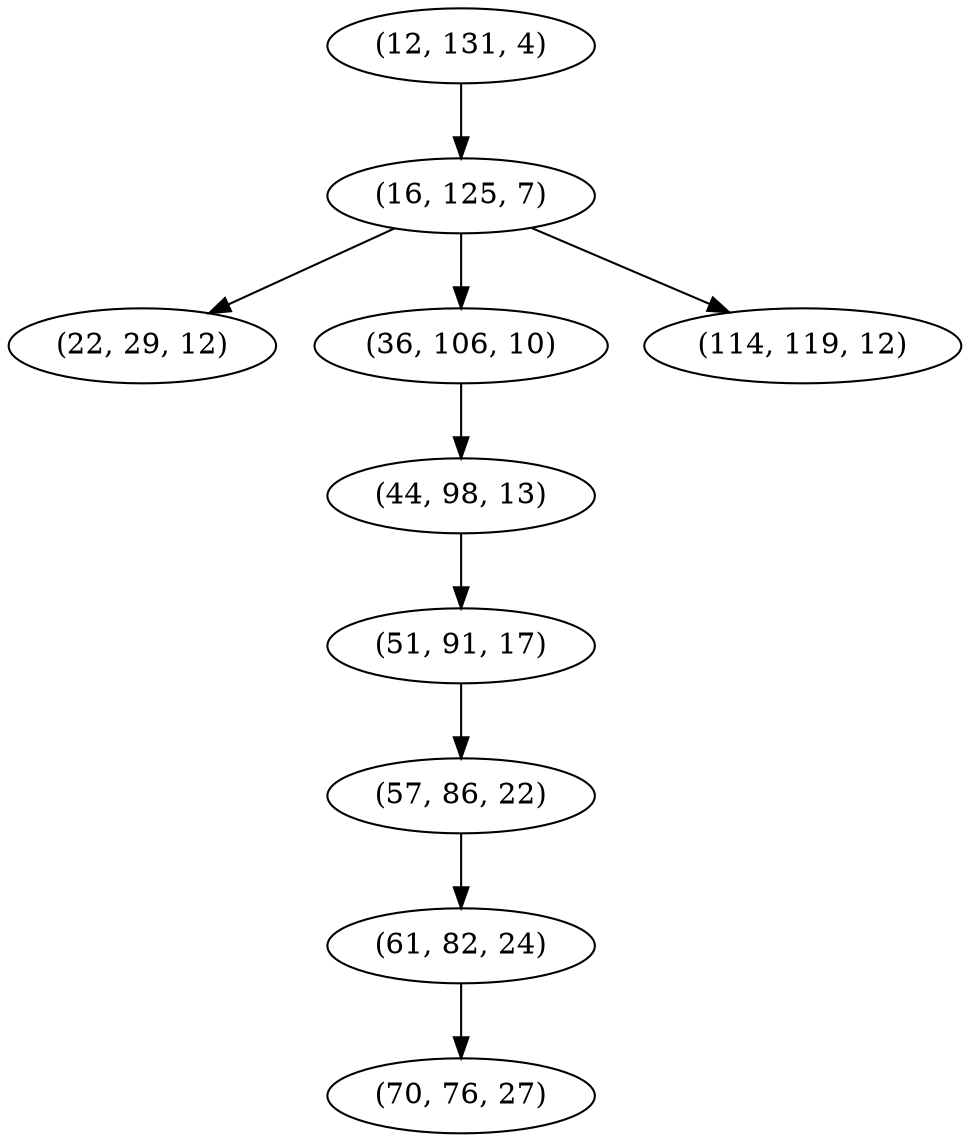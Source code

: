 digraph tree {
    "(12, 131, 4)";
    "(16, 125, 7)";
    "(22, 29, 12)";
    "(36, 106, 10)";
    "(44, 98, 13)";
    "(51, 91, 17)";
    "(57, 86, 22)";
    "(61, 82, 24)";
    "(70, 76, 27)";
    "(114, 119, 12)";
    "(12, 131, 4)" -> "(16, 125, 7)";
    "(16, 125, 7)" -> "(22, 29, 12)";
    "(16, 125, 7)" -> "(36, 106, 10)";
    "(16, 125, 7)" -> "(114, 119, 12)";
    "(36, 106, 10)" -> "(44, 98, 13)";
    "(44, 98, 13)" -> "(51, 91, 17)";
    "(51, 91, 17)" -> "(57, 86, 22)";
    "(57, 86, 22)" -> "(61, 82, 24)";
    "(61, 82, 24)" -> "(70, 76, 27)";
}
